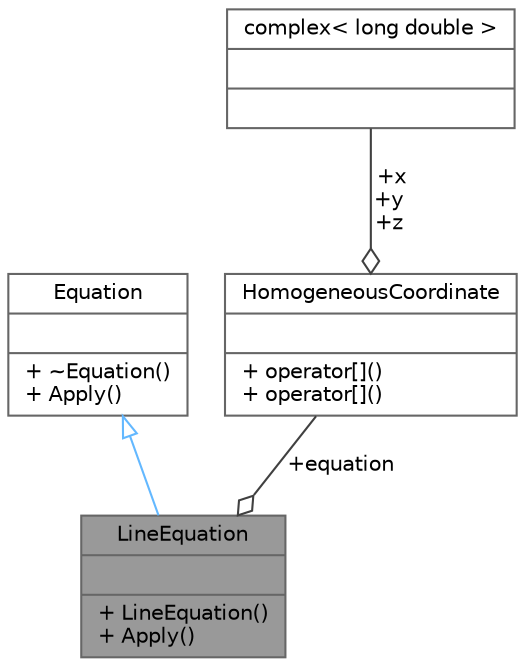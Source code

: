 digraph "LineEquation"
{
 // LATEX_PDF_SIZE
  bgcolor="transparent";
  edge [fontname=Helvetica,fontsize=10,labelfontname=Helvetica,labelfontsize=10];
  node [fontname=Helvetica,fontsize=10,shape=box,height=0.2,width=0.9];
  Node1 [shape=record,label="{LineEquation\n||+ LineEquation()\l+ Apply()\l}",height=0.2,width=0.4,color="gray40", fillcolor="grey60", style="filled", fontcolor="black",tooltip="Struct that defines position of the line."];
  Node2 -> Node1 [dir="back",color="steelblue1",style="solid",arrowtail="onormal"];
  Node2 [shape=record,label="{Equation\n||+ ~Equation()\l+ Apply()\l}",height=0.2,width=0.4,color="gray40", fillcolor="white", style="filled",URL="$struct_equation.html",tooltip="Struct that defines position of the objects."];
  Node3 -> Node1 [color="grey25",style="solid",label=" +equation" ,arrowhead="odiamond"];
  Node3 [shape=record,label="{HomogeneousCoordinate\n||+ operator[]()\l+ operator[]()\l}",height=0.2,width=0.4,color="gray40", fillcolor="white", style="filled",URL="$struct_homogeneous_coordinate.html",tooltip="Coordinates in."];
  Node4 -> Node3 [color="grey25",style="solid",label=" +x\n+y\n+z" ,arrowhead="odiamond"];
  Node4 [shape=record,label="{complex\< long double \>\n||}",height=0.2,width=0.4,color="gray40", fillcolor="white", style="filled",tooltip=" "];
}

